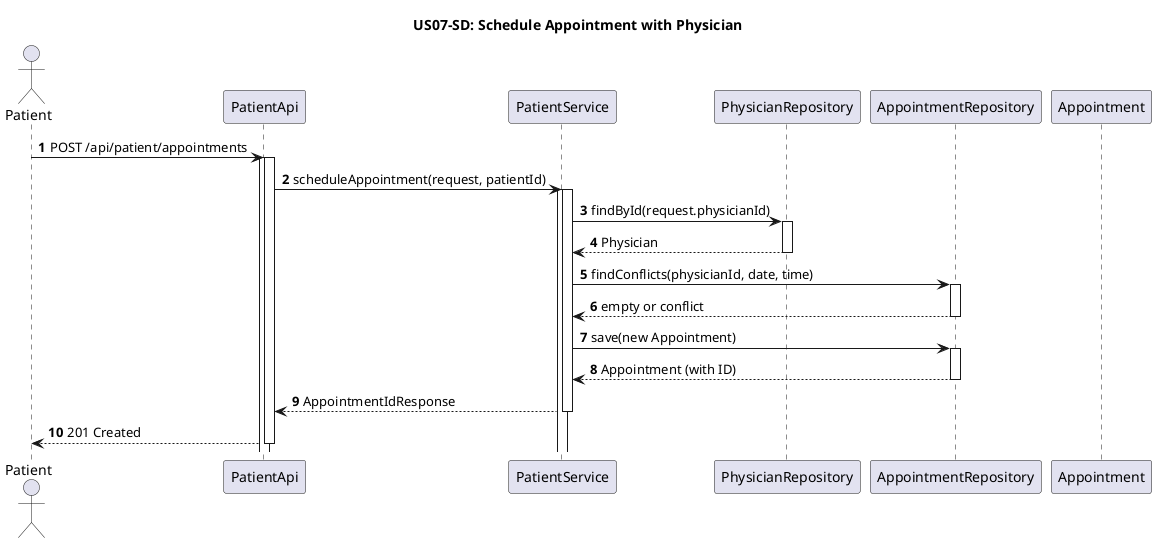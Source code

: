 @startuml
title US07-SD: Schedule Appointment with Physician

autoactivate on
autonumber

actor "Patient"
participant "PatientApi" as Controller
participant "PatientService" as Service
participant "PhysicianRepository" as PhysicianRepo
participant "AppointmentRepository" as AppointmentRepo
participant "Appointment" as Appointment

Patient -> Controller : POST /api/patient/appointments
activate Controller

Controller -> Service : scheduleAppointment(request, patientId)
activate Service

Service -> PhysicianRepo : findById(request.physicianId)
PhysicianRepo --> Service : Physician

Service -> AppointmentRepo : findConflicts(physicianId, date, time)
AppointmentRepo --> Service : empty or conflict

Service -> AppointmentRepo : save(new Appointment)
AppointmentRepo --> Service : Appointment (with ID)

Service --> Controller : AppointmentIdResponse
Controller --> Patient : 201 Created
@enduml
